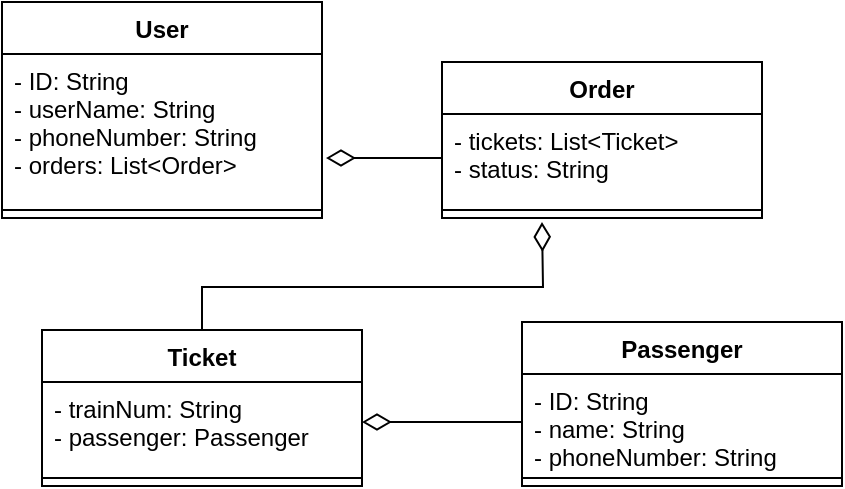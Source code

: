 <mxfile version="13.7.3" type="github">
  <diagram id="C5RBs43oDa-KdzZeNtuy" name="Page-1">
    <mxGraphModel dx="539" dy="301" grid="1" gridSize="10" guides="1" tooltips="1" connect="1" arrows="1" fold="1" page="1" pageScale="1" pageWidth="827" pageHeight="1169" math="0" shadow="0">
      <root>
        <mxCell id="WIyWlLk6GJQsqaUBKTNV-0" />
        <mxCell id="WIyWlLk6GJQsqaUBKTNV-1" parent="WIyWlLk6GJQsqaUBKTNV-0" />
        <mxCell id="CrUfH1RnzaNVbv6K7JgB-4" value="User" style="swimlane;fontStyle=1;align=center;verticalAlign=top;childLayout=stackLayout;horizontal=1;startSize=26;horizontalStack=0;resizeParent=1;resizeParentMax=0;resizeLast=0;collapsible=1;marginBottom=0;" vertex="1" parent="WIyWlLk6GJQsqaUBKTNV-1">
          <mxGeometry x="160" y="310" width="160" height="108" as="geometry" />
        </mxCell>
        <mxCell id="CrUfH1RnzaNVbv6K7JgB-5" value="- ID: String&#xa;- userName: String&#xa;- phoneNumber: String&#xa;- orders: List&lt;Order&gt;" style="text;strokeColor=none;fillColor=none;align=left;verticalAlign=top;spacingLeft=4;spacingRight=4;overflow=hidden;rotatable=0;points=[[0,0.5],[1,0.5]];portConstraint=eastwest;" vertex="1" parent="CrUfH1RnzaNVbv6K7JgB-4">
          <mxGeometry y="26" width="160" height="74" as="geometry" />
        </mxCell>
        <mxCell id="CrUfH1RnzaNVbv6K7JgB-6" value="" style="line;strokeWidth=1;fillColor=none;align=left;verticalAlign=middle;spacingTop=-1;spacingLeft=3;spacingRight=3;rotatable=0;labelPosition=right;points=[];portConstraint=eastwest;" vertex="1" parent="CrUfH1RnzaNVbv6K7JgB-4">
          <mxGeometry y="100" width="160" height="8" as="geometry" />
        </mxCell>
        <mxCell id="CrUfH1RnzaNVbv6K7JgB-16" value="Passenger" style="swimlane;fontStyle=1;align=center;verticalAlign=top;childLayout=stackLayout;horizontal=1;startSize=26;horizontalStack=0;resizeParent=1;resizeParentMax=0;resizeLast=0;collapsible=1;marginBottom=0;" vertex="1" parent="WIyWlLk6GJQsqaUBKTNV-1">
          <mxGeometry x="420" y="470" width="160" height="82" as="geometry" />
        </mxCell>
        <mxCell id="CrUfH1RnzaNVbv6K7JgB-17" value="- ID: String&#xa;- name: String&#xa;- phoneNumber: String" style="text;strokeColor=none;fillColor=none;align=left;verticalAlign=top;spacingLeft=4;spacingRight=4;overflow=hidden;rotatable=0;points=[[0,0.5],[1,0.5]];portConstraint=eastwest;" vertex="1" parent="CrUfH1RnzaNVbv6K7JgB-16">
          <mxGeometry y="26" width="160" height="48" as="geometry" />
        </mxCell>
        <mxCell id="CrUfH1RnzaNVbv6K7JgB-18" value="" style="line;strokeWidth=1;fillColor=none;align=left;verticalAlign=middle;spacingTop=-1;spacingLeft=3;spacingRight=3;rotatable=0;labelPosition=right;points=[];portConstraint=eastwest;" vertex="1" parent="CrUfH1RnzaNVbv6K7JgB-16">
          <mxGeometry y="74" width="160" height="8" as="geometry" />
        </mxCell>
        <mxCell id="CrUfH1RnzaNVbv6K7JgB-24" style="edgeStyle=orthogonalEdgeStyle;rounded=0;orthogonalLoop=1;jettySize=auto;html=1;exitX=0.5;exitY=0;exitDx=0;exitDy=0;endArrow=diamondThin;endFill=0;endSize=12;" edge="1" parent="WIyWlLk6GJQsqaUBKTNV-1" source="CrUfH1RnzaNVbv6K7JgB-12">
          <mxGeometry relative="1" as="geometry">
            <mxPoint x="430" y="420" as="targetPoint" />
          </mxGeometry>
        </mxCell>
        <mxCell id="CrUfH1RnzaNVbv6K7JgB-12" value="Ticket" style="swimlane;fontStyle=1;align=center;verticalAlign=top;childLayout=stackLayout;horizontal=1;startSize=26;horizontalStack=0;resizeParent=1;resizeParentMax=0;resizeLast=0;collapsible=1;marginBottom=0;" vertex="1" parent="WIyWlLk6GJQsqaUBKTNV-1">
          <mxGeometry x="180" y="474" width="160" height="78" as="geometry" />
        </mxCell>
        <mxCell id="CrUfH1RnzaNVbv6K7JgB-13" value="- trainNum: String&#xa;- passenger: Passenger" style="text;strokeColor=none;fillColor=none;align=left;verticalAlign=top;spacingLeft=4;spacingRight=4;overflow=hidden;rotatable=0;points=[[0,0.5],[1,0.5]];portConstraint=eastwest;" vertex="1" parent="CrUfH1RnzaNVbv6K7JgB-12">
          <mxGeometry y="26" width="160" height="44" as="geometry" />
        </mxCell>
        <mxCell id="CrUfH1RnzaNVbv6K7JgB-14" value="" style="line;strokeWidth=1;fillColor=none;align=left;verticalAlign=middle;spacingTop=-1;spacingLeft=3;spacingRight=3;rotatable=0;labelPosition=right;points=[];portConstraint=eastwest;" vertex="1" parent="CrUfH1RnzaNVbv6K7JgB-12">
          <mxGeometry y="70" width="160" height="8" as="geometry" />
        </mxCell>
        <mxCell id="CrUfH1RnzaNVbv6K7JgB-22" style="edgeStyle=orthogonalEdgeStyle;rounded=0;orthogonalLoop=1;jettySize=auto;html=1;endArrow=diamondThin;endFill=0;endSize=12;" edge="1" parent="WIyWlLk6GJQsqaUBKTNV-1" source="CrUfH1RnzaNVbv6K7JgB-17">
          <mxGeometry relative="1" as="geometry">
            <mxPoint x="340" y="520.0" as="targetPoint" />
          </mxGeometry>
        </mxCell>
        <mxCell id="CrUfH1RnzaNVbv6K7JgB-8" value="Order" style="swimlane;fontStyle=1;align=center;verticalAlign=top;childLayout=stackLayout;horizontal=1;startSize=26;horizontalStack=0;resizeParent=1;resizeParentMax=0;resizeLast=0;collapsible=1;marginBottom=0;" vertex="1" parent="WIyWlLk6GJQsqaUBKTNV-1">
          <mxGeometry x="380" y="340" width="160" height="78" as="geometry" />
        </mxCell>
        <mxCell id="CrUfH1RnzaNVbv6K7JgB-9" value="- tickets: List&lt;Ticket&gt;&#xa;- status: String" style="text;strokeColor=none;fillColor=none;align=left;verticalAlign=top;spacingLeft=4;spacingRight=4;overflow=hidden;rotatable=0;points=[[0,0.5],[1,0.5]];portConstraint=eastwest;" vertex="1" parent="CrUfH1RnzaNVbv6K7JgB-8">
          <mxGeometry y="26" width="160" height="44" as="geometry" />
        </mxCell>
        <mxCell id="CrUfH1RnzaNVbv6K7JgB-10" value="" style="line;strokeWidth=1;fillColor=none;align=left;verticalAlign=middle;spacingTop=-1;spacingLeft=3;spacingRight=3;rotatable=0;labelPosition=right;points=[];portConstraint=eastwest;" vertex="1" parent="CrUfH1RnzaNVbv6K7JgB-8">
          <mxGeometry y="70" width="160" height="8" as="geometry" />
        </mxCell>
        <mxCell id="CrUfH1RnzaNVbv6K7JgB-25" style="edgeStyle=orthogonalEdgeStyle;rounded=0;orthogonalLoop=1;jettySize=auto;html=1;endArrow=diamondThin;endFill=0;strokeWidth=1;endSize=12;" edge="1" parent="WIyWlLk6GJQsqaUBKTNV-1" source="CrUfH1RnzaNVbv6K7JgB-9">
          <mxGeometry relative="1" as="geometry">
            <mxPoint x="322" y="388" as="targetPoint" />
          </mxGeometry>
        </mxCell>
      </root>
    </mxGraphModel>
  </diagram>
</mxfile>
